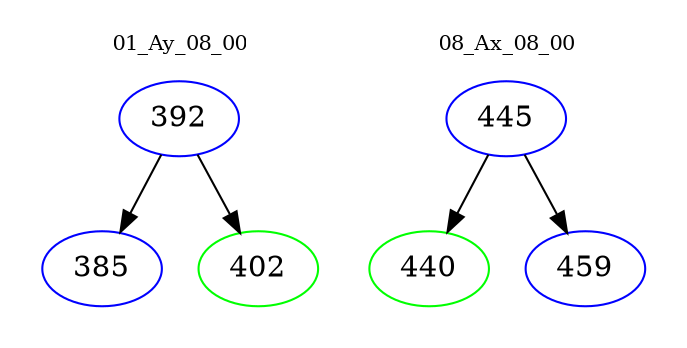 digraph{
subgraph cluster_0 {
color = white
label = "01_Ay_08_00";
fontsize=10;
T0_392 [label="392", color="blue"]
T0_392 -> T0_385 [color="black"]
T0_385 [label="385", color="blue"]
T0_392 -> T0_402 [color="black"]
T0_402 [label="402", color="green"]
}
subgraph cluster_1 {
color = white
label = "08_Ax_08_00";
fontsize=10;
T1_445 [label="445", color="blue"]
T1_445 -> T1_440 [color="black"]
T1_440 [label="440", color="green"]
T1_445 -> T1_459 [color="black"]
T1_459 [label="459", color="blue"]
}
}
